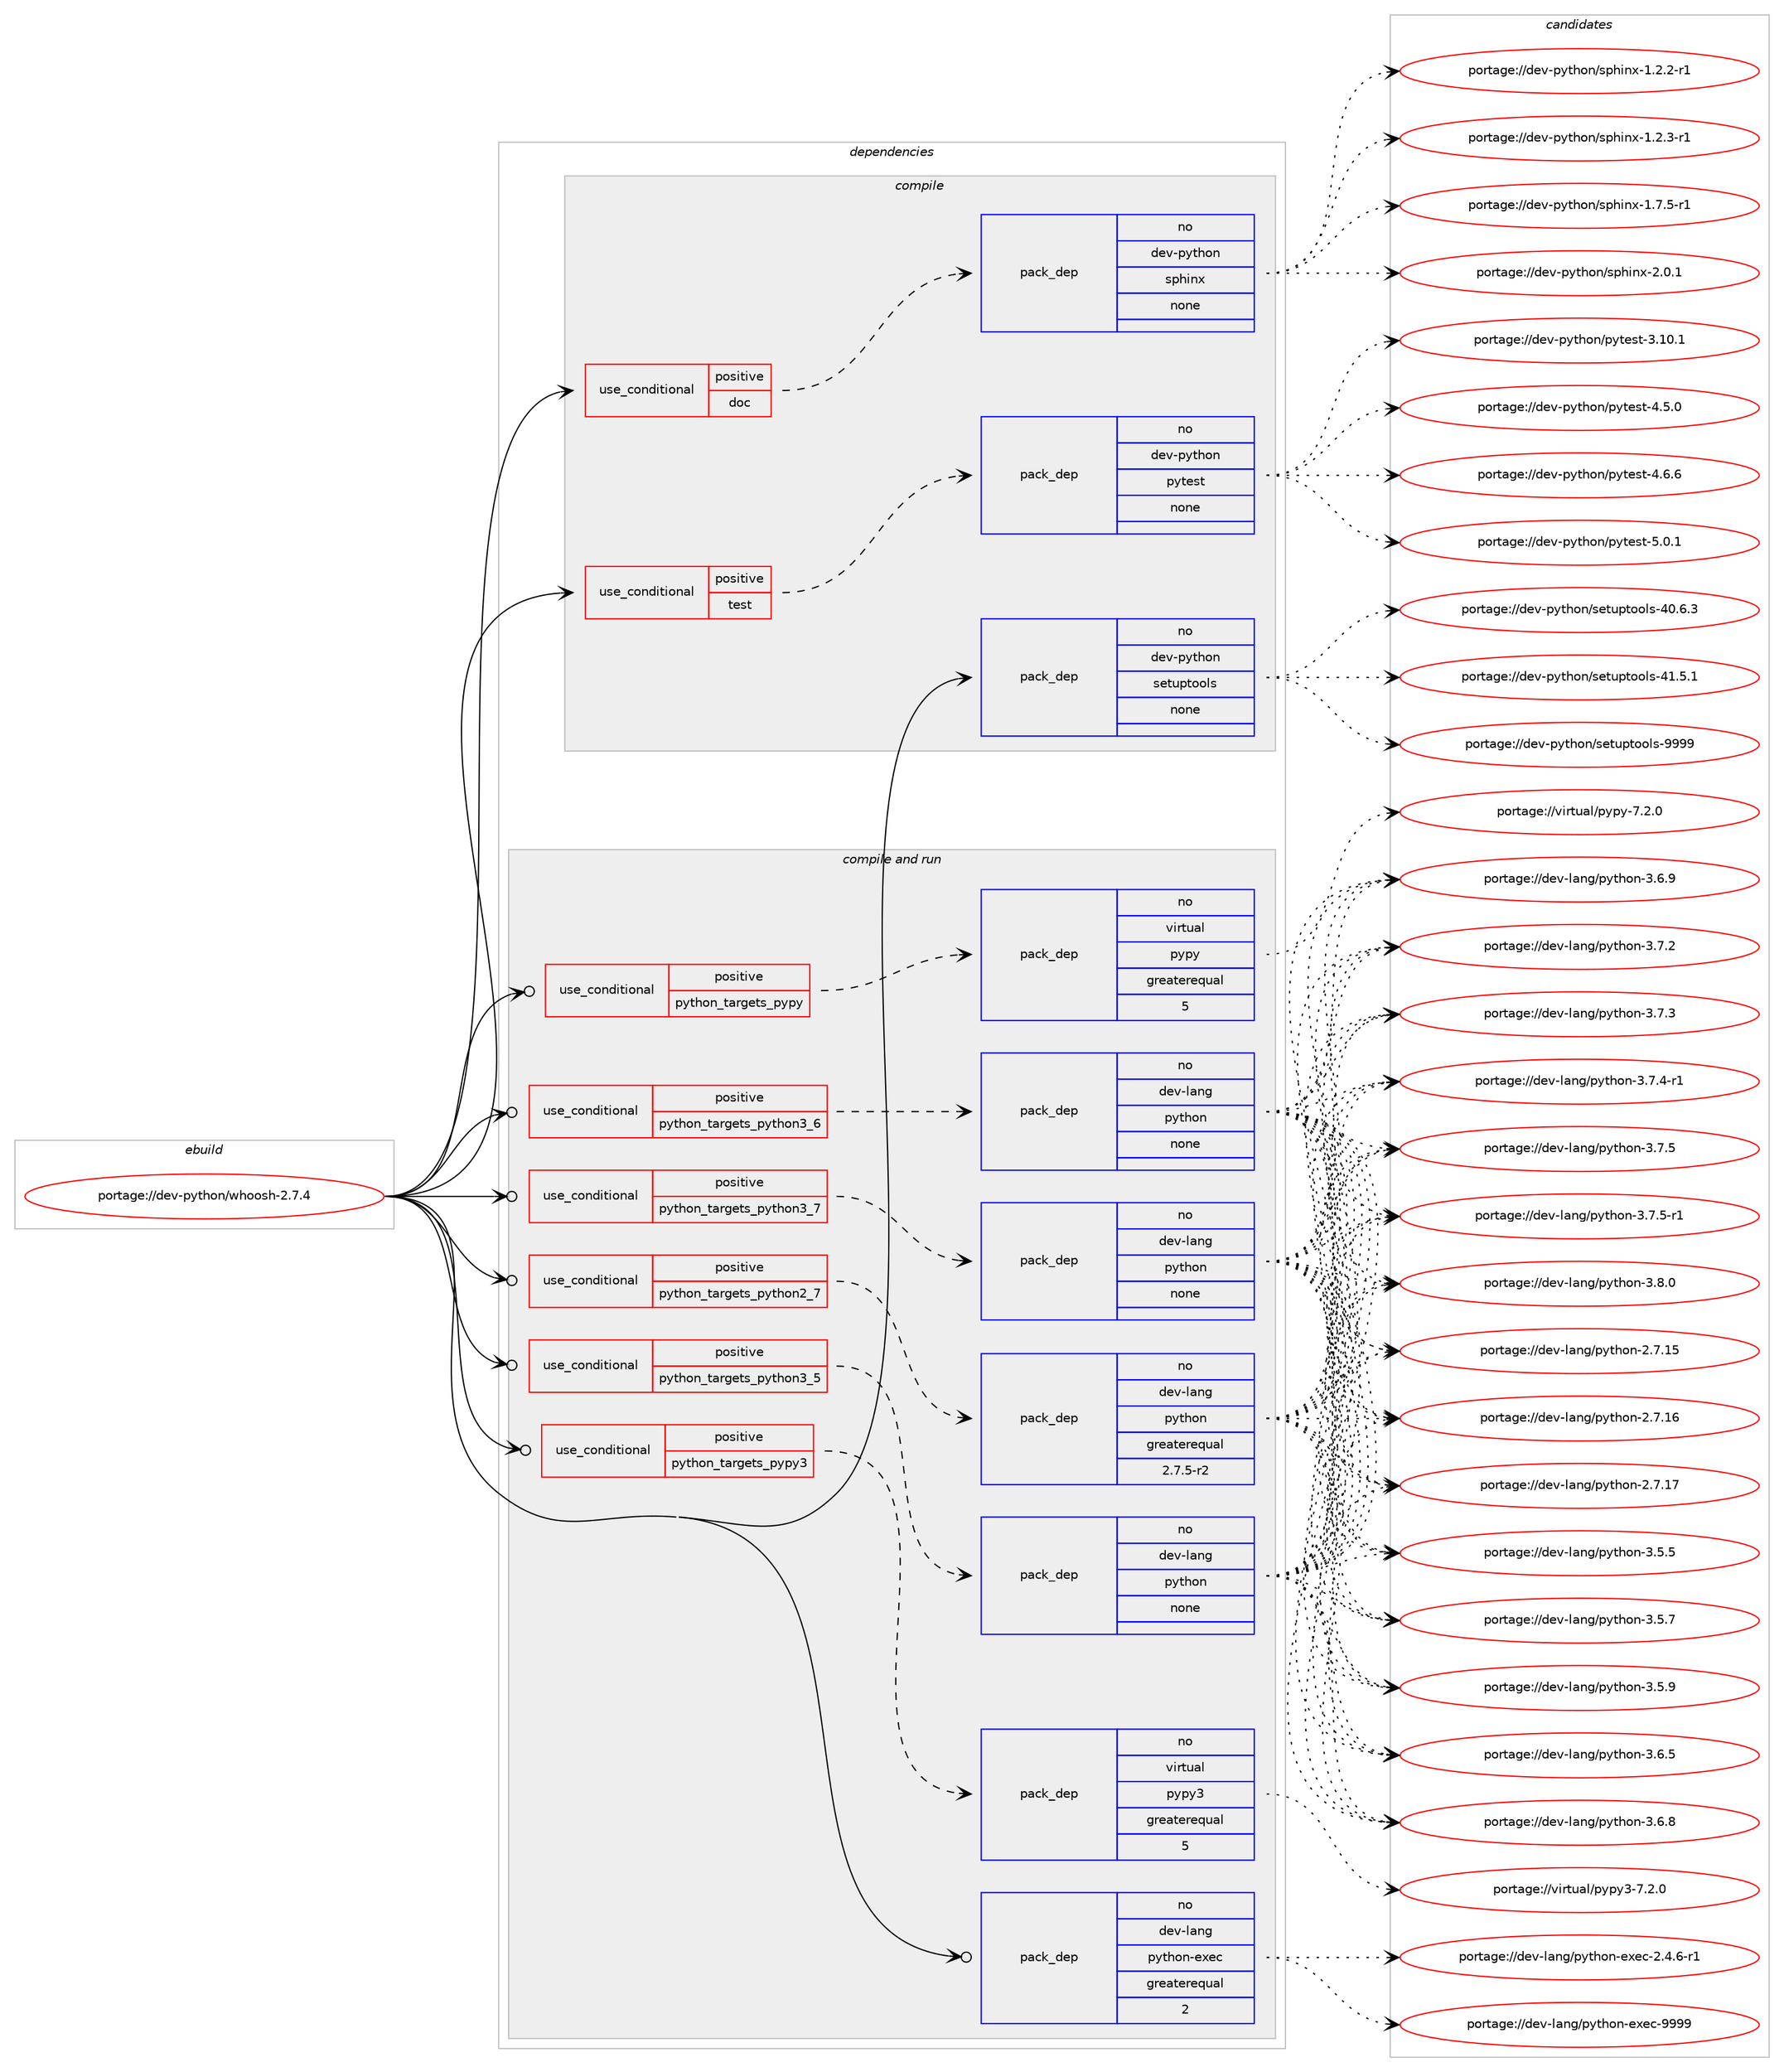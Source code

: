 digraph prolog {

# *************
# Graph options
# *************

newrank=true;
concentrate=true;
compound=true;
graph [rankdir=LR,fontname=Helvetica,fontsize=10,ranksep=1.5];#, ranksep=2.5, nodesep=0.2];
edge  [arrowhead=vee];
node  [fontname=Helvetica,fontsize=10];

# **********
# The ebuild
# **********

subgraph cluster_leftcol {
color=gray;
rank=same;
label=<<i>ebuild</i>>;
id [label="portage://dev-python/whoosh-2.7.4", color=red, width=4, href="../dev-python/whoosh-2.7.4.svg"];
}

# ****************
# The dependencies
# ****************

subgraph cluster_midcol {
color=gray;
label=<<i>dependencies</i>>;
subgraph cluster_compile {
fillcolor="#eeeeee";
style=filled;
label=<<i>compile</i>>;
subgraph cond40799 {
dependency179062 [label=<<TABLE BORDER="0" CELLBORDER="1" CELLSPACING="0" CELLPADDING="4"><TR><TD ROWSPAN="3" CELLPADDING="10">use_conditional</TD></TR><TR><TD>positive</TD></TR><TR><TD>doc</TD></TR></TABLE>>, shape=none, color=red];
subgraph pack134852 {
dependency179063 [label=<<TABLE BORDER="0" CELLBORDER="1" CELLSPACING="0" CELLPADDING="4" WIDTH="220"><TR><TD ROWSPAN="6" CELLPADDING="30">pack_dep</TD></TR><TR><TD WIDTH="110">no</TD></TR><TR><TD>dev-python</TD></TR><TR><TD>sphinx</TD></TR><TR><TD>none</TD></TR><TR><TD></TD></TR></TABLE>>, shape=none, color=blue];
}
dependency179062:e -> dependency179063:w [weight=20,style="dashed",arrowhead="vee"];
}
id:e -> dependency179062:w [weight=20,style="solid",arrowhead="vee"];
subgraph cond40800 {
dependency179064 [label=<<TABLE BORDER="0" CELLBORDER="1" CELLSPACING="0" CELLPADDING="4"><TR><TD ROWSPAN="3" CELLPADDING="10">use_conditional</TD></TR><TR><TD>positive</TD></TR><TR><TD>test</TD></TR></TABLE>>, shape=none, color=red];
subgraph pack134853 {
dependency179065 [label=<<TABLE BORDER="0" CELLBORDER="1" CELLSPACING="0" CELLPADDING="4" WIDTH="220"><TR><TD ROWSPAN="6" CELLPADDING="30">pack_dep</TD></TR><TR><TD WIDTH="110">no</TD></TR><TR><TD>dev-python</TD></TR><TR><TD>pytest</TD></TR><TR><TD>none</TD></TR><TR><TD></TD></TR></TABLE>>, shape=none, color=blue];
}
dependency179064:e -> dependency179065:w [weight=20,style="dashed",arrowhead="vee"];
}
id:e -> dependency179064:w [weight=20,style="solid",arrowhead="vee"];
subgraph pack134854 {
dependency179066 [label=<<TABLE BORDER="0" CELLBORDER="1" CELLSPACING="0" CELLPADDING="4" WIDTH="220"><TR><TD ROWSPAN="6" CELLPADDING="30">pack_dep</TD></TR><TR><TD WIDTH="110">no</TD></TR><TR><TD>dev-python</TD></TR><TR><TD>setuptools</TD></TR><TR><TD>none</TD></TR><TR><TD></TD></TR></TABLE>>, shape=none, color=blue];
}
id:e -> dependency179066:w [weight=20,style="solid",arrowhead="vee"];
}
subgraph cluster_compileandrun {
fillcolor="#eeeeee";
style=filled;
label=<<i>compile and run</i>>;
subgraph cond40801 {
dependency179067 [label=<<TABLE BORDER="0" CELLBORDER="1" CELLSPACING="0" CELLPADDING="4"><TR><TD ROWSPAN="3" CELLPADDING="10">use_conditional</TD></TR><TR><TD>positive</TD></TR><TR><TD>python_targets_pypy</TD></TR></TABLE>>, shape=none, color=red];
subgraph pack134855 {
dependency179068 [label=<<TABLE BORDER="0" CELLBORDER="1" CELLSPACING="0" CELLPADDING="4" WIDTH="220"><TR><TD ROWSPAN="6" CELLPADDING="30">pack_dep</TD></TR><TR><TD WIDTH="110">no</TD></TR><TR><TD>virtual</TD></TR><TR><TD>pypy</TD></TR><TR><TD>greaterequal</TD></TR><TR><TD>5</TD></TR></TABLE>>, shape=none, color=blue];
}
dependency179067:e -> dependency179068:w [weight=20,style="dashed",arrowhead="vee"];
}
id:e -> dependency179067:w [weight=20,style="solid",arrowhead="odotvee"];
subgraph cond40802 {
dependency179069 [label=<<TABLE BORDER="0" CELLBORDER="1" CELLSPACING="0" CELLPADDING="4"><TR><TD ROWSPAN="3" CELLPADDING="10">use_conditional</TD></TR><TR><TD>positive</TD></TR><TR><TD>python_targets_pypy3</TD></TR></TABLE>>, shape=none, color=red];
subgraph pack134856 {
dependency179070 [label=<<TABLE BORDER="0" CELLBORDER="1" CELLSPACING="0" CELLPADDING="4" WIDTH="220"><TR><TD ROWSPAN="6" CELLPADDING="30">pack_dep</TD></TR><TR><TD WIDTH="110">no</TD></TR><TR><TD>virtual</TD></TR><TR><TD>pypy3</TD></TR><TR><TD>greaterequal</TD></TR><TR><TD>5</TD></TR></TABLE>>, shape=none, color=blue];
}
dependency179069:e -> dependency179070:w [weight=20,style="dashed",arrowhead="vee"];
}
id:e -> dependency179069:w [weight=20,style="solid",arrowhead="odotvee"];
subgraph cond40803 {
dependency179071 [label=<<TABLE BORDER="0" CELLBORDER="1" CELLSPACING="0" CELLPADDING="4"><TR><TD ROWSPAN="3" CELLPADDING="10">use_conditional</TD></TR><TR><TD>positive</TD></TR><TR><TD>python_targets_python2_7</TD></TR></TABLE>>, shape=none, color=red];
subgraph pack134857 {
dependency179072 [label=<<TABLE BORDER="0" CELLBORDER="1" CELLSPACING="0" CELLPADDING="4" WIDTH="220"><TR><TD ROWSPAN="6" CELLPADDING="30">pack_dep</TD></TR><TR><TD WIDTH="110">no</TD></TR><TR><TD>dev-lang</TD></TR><TR><TD>python</TD></TR><TR><TD>greaterequal</TD></TR><TR><TD>2.7.5-r2</TD></TR></TABLE>>, shape=none, color=blue];
}
dependency179071:e -> dependency179072:w [weight=20,style="dashed",arrowhead="vee"];
}
id:e -> dependency179071:w [weight=20,style="solid",arrowhead="odotvee"];
subgraph cond40804 {
dependency179073 [label=<<TABLE BORDER="0" CELLBORDER="1" CELLSPACING="0" CELLPADDING="4"><TR><TD ROWSPAN="3" CELLPADDING="10">use_conditional</TD></TR><TR><TD>positive</TD></TR><TR><TD>python_targets_python3_5</TD></TR></TABLE>>, shape=none, color=red];
subgraph pack134858 {
dependency179074 [label=<<TABLE BORDER="0" CELLBORDER="1" CELLSPACING="0" CELLPADDING="4" WIDTH="220"><TR><TD ROWSPAN="6" CELLPADDING="30">pack_dep</TD></TR><TR><TD WIDTH="110">no</TD></TR><TR><TD>dev-lang</TD></TR><TR><TD>python</TD></TR><TR><TD>none</TD></TR><TR><TD></TD></TR></TABLE>>, shape=none, color=blue];
}
dependency179073:e -> dependency179074:w [weight=20,style="dashed",arrowhead="vee"];
}
id:e -> dependency179073:w [weight=20,style="solid",arrowhead="odotvee"];
subgraph cond40805 {
dependency179075 [label=<<TABLE BORDER="0" CELLBORDER="1" CELLSPACING="0" CELLPADDING="4"><TR><TD ROWSPAN="3" CELLPADDING="10">use_conditional</TD></TR><TR><TD>positive</TD></TR><TR><TD>python_targets_python3_6</TD></TR></TABLE>>, shape=none, color=red];
subgraph pack134859 {
dependency179076 [label=<<TABLE BORDER="0" CELLBORDER="1" CELLSPACING="0" CELLPADDING="4" WIDTH="220"><TR><TD ROWSPAN="6" CELLPADDING="30">pack_dep</TD></TR><TR><TD WIDTH="110">no</TD></TR><TR><TD>dev-lang</TD></TR><TR><TD>python</TD></TR><TR><TD>none</TD></TR><TR><TD></TD></TR></TABLE>>, shape=none, color=blue];
}
dependency179075:e -> dependency179076:w [weight=20,style="dashed",arrowhead="vee"];
}
id:e -> dependency179075:w [weight=20,style="solid",arrowhead="odotvee"];
subgraph cond40806 {
dependency179077 [label=<<TABLE BORDER="0" CELLBORDER="1" CELLSPACING="0" CELLPADDING="4"><TR><TD ROWSPAN="3" CELLPADDING="10">use_conditional</TD></TR><TR><TD>positive</TD></TR><TR><TD>python_targets_python3_7</TD></TR></TABLE>>, shape=none, color=red];
subgraph pack134860 {
dependency179078 [label=<<TABLE BORDER="0" CELLBORDER="1" CELLSPACING="0" CELLPADDING="4" WIDTH="220"><TR><TD ROWSPAN="6" CELLPADDING="30">pack_dep</TD></TR><TR><TD WIDTH="110">no</TD></TR><TR><TD>dev-lang</TD></TR><TR><TD>python</TD></TR><TR><TD>none</TD></TR><TR><TD></TD></TR></TABLE>>, shape=none, color=blue];
}
dependency179077:e -> dependency179078:w [weight=20,style="dashed",arrowhead="vee"];
}
id:e -> dependency179077:w [weight=20,style="solid",arrowhead="odotvee"];
subgraph pack134861 {
dependency179079 [label=<<TABLE BORDER="0" CELLBORDER="1" CELLSPACING="0" CELLPADDING="4" WIDTH="220"><TR><TD ROWSPAN="6" CELLPADDING="30">pack_dep</TD></TR><TR><TD WIDTH="110">no</TD></TR><TR><TD>dev-lang</TD></TR><TR><TD>python-exec</TD></TR><TR><TD>greaterequal</TD></TR><TR><TD>2</TD></TR></TABLE>>, shape=none, color=blue];
}
id:e -> dependency179079:w [weight=20,style="solid",arrowhead="odotvee"];
}
subgraph cluster_run {
fillcolor="#eeeeee";
style=filled;
label=<<i>run</i>>;
}
}

# **************
# The candidates
# **************

subgraph cluster_choices {
rank=same;
color=gray;
label=<<i>candidates</i>>;

subgraph choice134852 {
color=black;
nodesep=1;
choiceportage10010111845112121116104111110471151121041051101204549465046504511449 [label="portage://dev-python/sphinx-1.2.2-r1", color=red, width=4,href="../dev-python/sphinx-1.2.2-r1.svg"];
choiceportage10010111845112121116104111110471151121041051101204549465046514511449 [label="portage://dev-python/sphinx-1.2.3-r1", color=red, width=4,href="../dev-python/sphinx-1.2.3-r1.svg"];
choiceportage10010111845112121116104111110471151121041051101204549465546534511449 [label="portage://dev-python/sphinx-1.7.5-r1", color=red, width=4,href="../dev-python/sphinx-1.7.5-r1.svg"];
choiceportage1001011184511212111610411111047115112104105110120455046484649 [label="portage://dev-python/sphinx-2.0.1", color=red, width=4,href="../dev-python/sphinx-2.0.1.svg"];
dependency179063:e -> choiceportage10010111845112121116104111110471151121041051101204549465046504511449:w [style=dotted,weight="100"];
dependency179063:e -> choiceportage10010111845112121116104111110471151121041051101204549465046514511449:w [style=dotted,weight="100"];
dependency179063:e -> choiceportage10010111845112121116104111110471151121041051101204549465546534511449:w [style=dotted,weight="100"];
dependency179063:e -> choiceportage1001011184511212111610411111047115112104105110120455046484649:w [style=dotted,weight="100"];
}
subgraph choice134853 {
color=black;
nodesep=1;
choiceportage100101118451121211161041111104711212111610111511645514649484649 [label="portage://dev-python/pytest-3.10.1", color=red, width=4,href="../dev-python/pytest-3.10.1.svg"];
choiceportage1001011184511212111610411111047112121116101115116455246534648 [label="portage://dev-python/pytest-4.5.0", color=red, width=4,href="../dev-python/pytest-4.5.0.svg"];
choiceportage1001011184511212111610411111047112121116101115116455246544654 [label="portage://dev-python/pytest-4.6.6", color=red, width=4,href="../dev-python/pytest-4.6.6.svg"];
choiceportage1001011184511212111610411111047112121116101115116455346484649 [label="portage://dev-python/pytest-5.0.1", color=red, width=4,href="../dev-python/pytest-5.0.1.svg"];
dependency179065:e -> choiceportage100101118451121211161041111104711212111610111511645514649484649:w [style=dotted,weight="100"];
dependency179065:e -> choiceportage1001011184511212111610411111047112121116101115116455246534648:w [style=dotted,weight="100"];
dependency179065:e -> choiceportage1001011184511212111610411111047112121116101115116455246544654:w [style=dotted,weight="100"];
dependency179065:e -> choiceportage1001011184511212111610411111047112121116101115116455346484649:w [style=dotted,weight="100"];
}
subgraph choice134854 {
color=black;
nodesep=1;
choiceportage100101118451121211161041111104711510111611711211611111110811545524846544651 [label="portage://dev-python/setuptools-40.6.3", color=red, width=4,href="../dev-python/setuptools-40.6.3.svg"];
choiceportage100101118451121211161041111104711510111611711211611111110811545524946534649 [label="portage://dev-python/setuptools-41.5.1", color=red, width=4,href="../dev-python/setuptools-41.5.1.svg"];
choiceportage10010111845112121116104111110471151011161171121161111111081154557575757 [label="portage://dev-python/setuptools-9999", color=red, width=4,href="../dev-python/setuptools-9999.svg"];
dependency179066:e -> choiceportage100101118451121211161041111104711510111611711211611111110811545524846544651:w [style=dotted,weight="100"];
dependency179066:e -> choiceportage100101118451121211161041111104711510111611711211611111110811545524946534649:w [style=dotted,weight="100"];
dependency179066:e -> choiceportage10010111845112121116104111110471151011161171121161111111081154557575757:w [style=dotted,weight="100"];
}
subgraph choice134855 {
color=black;
nodesep=1;
choiceportage1181051141161179710847112121112121455546504648 [label="portage://virtual/pypy-7.2.0", color=red, width=4,href="../virtual/pypy-7.2.0.svg"];
dependency179068:e -> choiceportage1181051141161179710847112121112121455546504648:w [style=dotted,weight="100"];
}
subgraph choice134856 {
color=black;
nodesep=1;
choiceportage118105114116117971084711212111212151455546504648 [label="portage://virtual/pypy3-7.2.0", color=red, width=4,href="../virtual/pypy3-7.2.0.svg"];
dependency179070:e -> choiceportage118105114116117971084711212111212151455546504648:w [style=dotted,weight="100"];
}
subgraph choice134857 {
color=black;
nodesep=1;
choiceportage10010111845108971101034711212111610411111045504655464953 [label="portage://dev-lang/python-2.7.15", color=red, width=4,href="../dev-lang/python-2.7.15.svg"];
choiceportage10010111845108971101034711212111610411111045504655464954 [label="portage://dev-lang/python-2.7.16", color=red, width=4,href="../dev-lang/python-2.7.16.svg"];
choiceportage10010111845108971101034711212111610411111045504655464955 [label="portage://dev-lang/python-2.7.17", color=red, width=4,href="../dev-lang/python-2.7.17.svg"];
choiceportage100101118451089711010347112121116104111110455146534653 [label="portage://dev-lang/python-3.5.5", color=red, width=4,href="../dev-lang/python-3.5.5.svg"];
choiceportage100101118451089711010347112121116104111110455146534655 [label="portage://dev-lang/python-3.5.7", color=red, width=4,href="../dev-lang/python-3.5.7.svg"];
choiceportage100101118451089711010347112121116104111110455146534657 [label="portage://dev-lang/python-3.5.9", color=red, width=4,href="../dev-lang/python-3.5.9.svg"];
choiceportage100101118451089711010347112121116104111110455146544653 [label="portage://dev-lang/python-3.6.5", color=red, width=4,href="../dev-lang/python-3.6.5.svg"];
choiceportage100101118451089711010347112121116104111110455146544656 [label="portage://dev-lang/python-3.6.8", color=red, width=4,href="../dev-lang/python-3.6.8.svg"];
choiceportage100101118451089711010347112121116104111110455146544657 [label="portage://dev-lang/python-3.6.9", color=red, width=4,href="../dev-lang/python-3.6.9.svg"];
choiceportage100101118451089711010347112121116104111110455146554650 [label="portage://dev-lang/python-3.7.2", color=red, width=4,href="../dev-lang/python-3.7.2.svg"];
choiceportage100101118451089711010347112121116104111110455146554651 [label="portage://dev-lang/python-3.7.3", color=red, width=4,href="../dev-lang/python-3.7.3.svg"];
choiceportage1001011184510897110103471121211161041111104551465546524511449 [label="portage://dev-lang/python-3.7.4-r1", color=red, width=4,href="../dev-lang/python-3.7.4-r1.svg"];
choiceportage100101118451089711010347112121116104111110455146554653 [label="portage://dev-lang/python-3.7.5", color=red, width=4,href="../dev-lang/python-3.7.5.svg"];
choiceportage1001011184510897110103471121211161041111104551465546534511449 [label="portage://dev-lang/python-3.7.5-r1", color=red, width=4,href="../dev-lang/python-3.7.5-r1.svg"];
choiceportage100101118451089711010347112121116104111110455146564648 [label="portage://dev-lang/python-3.8.0", color=red, width=4,href="../dev-lang/python-3.8.0.svg"];
dependency179072:e -> choiceportage10010111845108971101034711212111610411111045504655464953:w [style=dotted,weight="100"];
dependency179072:e -> choiceportage10010111845108971101034711212111610411111045504655464954:w [style=dotted,weight="100"];
dependency179072:e -> choiceportage10010111845108971101034711212111610411111045504655464955:w [style=dotted,weight="100"];
dependency179072:e -> choiceportage100101118451089711010347112121116104111110455146534653:w [style=dotted,weight="100"];
dependency179072:e -> choiceportage100101118451089711010347112121116104111110455146534655:w [style=dotted,weight="100"];
dependency179072:e -> choiceportage100101118451089711010347112121116104111110455146534657:w [style=dotted,weight="100"];
dependency179072:e -> choiceportage100101118451089711010347112121116104111110455146544653:w [style=dotted,weight="100"];
dependency179072:e -> choiceportage100101118451089711010347112121116104111110455146544656:w [style=dotted,weight="100"];
dependency179072:e -> choiceportage100101118451089711010347112121116104111110455146544657:w [style=dotted,weight="100"];
dependency179072:e -> choiceportage100101118451089711010347112121116104111110455146554650:w [style=dotted,weight="100"];
dependency179072:e -> choiceportage100101118451089711010347112121116104111110455146554651:w [style=dotted,weight="100"];
dependency179072:e -> choiceportage1001011184510897110103471121211161041111104551465546524511449:w [style=dotted,weight="100"];
dependency179072:e -> choiceportage100101118451089711010347112121116104111110455146554653:w [style=dotted,weight="100"];
dependency179072:e -> choiceportage1001011184510897110103471121211161041111104551465546534511449:w [style=dotted,weight="100"];
dependency179072:e -> choiceportage100101118451089711010347112121116104111110455146564648:w [style=dotted,weight="100"];
}
subgraph choice134858 {
color=black;
nodesep=1;
choiceportage10010111845108971101034711212111610411111045504655464953 [label="portage://dev-lang/python-2.7.15", color=red, width=4,href="../dev-lang/python-2.7.15.svg"];
choiceportage10010111845108971101034711212111610411111045504655464954 [label="portage://dev-lang/python-2.7.16", color=red, width=4,href="../dev-lang/python-2.7.16.svg"];
choiceportage10010111845108971101034711212111610411111045504655464955 [label="portage://dev-lang/python-2.7.17", color=red, width=4,href="../dev-lang/python-2.7.17.svg"];
choiceportage100101118451089711010347112121116104111110455146534653 [label="portage://dev-lang/python-3.5.5", color=red, width=4,href="../dev-lang/python-3.5.5.svg"];
choiceportage100101118451089711010347112121116104111110455146534655 [label="portage://dev-lang/python-3.5.7", color=red, width=4,href="../dev-lang/python-3.5.7.svg"];
choiceportage100101118451089711010347112121116104111110455146534657 [label="portage://dev-lang/python-3.5.9", color=red, width=4,href="../dev-lang/python-3.5.9.svg"];
choiceportage100101118451089711010347112121116104111110455146544653 [label="portage://dev-lang/python-3.6.5", color=red, width=4,href="../dev-lang/python-3.6.5.svg"];
choiceportage100101118451089711010347112121116104111110455146544656 [label="portage://dev-lang/python-3.6.8", color=red, width=4,href="../dev-lang/python-3.6.8.svg"];
choiceportage100101118451089711010347112121116104111110455146544657 [label="portage://dev-lang/python-3.6.9", color=red, width=4,href="../dev-lang/python-3.6.9.svg"];
choiceportage100101118451089711010347112121116104111110455146554650 [label="portage://dev-lang/python-3.7.2", color=red, width=4,href="../dev-lang/python-3.7.2.svg"];
choiceportage100101118451089711010347112121116104111110455146554651 [label="portage://dev-lang/python-3.7.3", color=red, width=4,href="../dev-lang/python-3.7.3.svg"];
choiceportage1001011184510897110103471121211161041111104551465546524511449 [label="portage://dev-lang/python-3.7.4-r1", color=red, width=4,href="../dev-lang/python-3.7.4-r1.svg"];
choiceportage100101118451089711010347112121116104111110455146554653 [label="portage://dev-lang/python-3.7.5", color=red, width=4,href="../dev-lang/python-3.7.5.svg"];
choiceportage1001011184510897110103471121211161041111104551465546534511449 [label="portage://dev-lang/python-3.7.5-r1", color=red, width=4,href="../dev-lang/python-3.7.5-r1.svg"];
choiceportage100101118451089711010347112121116104111110455146564648 [label="portage://dev-lang/python-3.8.0", color=red, width=4,href="../dev-lang/python-3.8.0.svg"];
dependency179074:e -> choiceportage10010111845108971101034711212111610411111045504655464953:w [style=dotted,weight="100"];
dependency179074:e -> choiceportage10010111845108971101034711212111610411111045504655464954:w [style=dotted,weight="100"];
dependency179074:e -> choiceportage10010111845108971101034711212111610411111045504655464955:w [style=dotted,weight="100"];
dependency179074:e -> choiceportage100101118451089711010347112121116104111110455146534653:w [style=dotted,weight="100"];
dependency179074:e -> choiceportage100101118451089711010347112121116104111110455146534655:w [style=dotted,weight="100"];
dependency179074:e -> choiceportage100101118451089711010347112121116104111110455146534657:w [style=dotted,weight="100"];
dependency179074:e -> choiceportage100101118451089711010347112121116104111110455146544653:w [style=dotted,weight="100"];
dependency179074:e -> choiceportage100101118451089711010347112121116104111110455146544656:w [style=dotted,weight="100"];
dependency179074:e -> choiceportage100101118451089711010347112121116104111110455146544657:w [style=dotted,weight="100"];
dependency179074:e -> choiceportage100101118451089711010347112121116104111110455146554650:w [style=dotted,weight="100"];
dependency179074:e -> choiceportage100101118451089711010347112121116104111110455146554651:w [style=dotted,weight="100"];
dependency179074:e -> choiceportage1001011184510897110103471121211161041111104551465546524511449:w [style=dotted,weight="100"];
dependency179074:e -> choiceportage100101118451089711010347112121116104111110455146554653:w [style=dotted,weight="100"];
dependency179074:e -> choiceportage1001011184510897110103471121211161041111104551465546534511449:w [style=dotted,weight="100"];
dependency179074:e -> choiceportage100101118451089711010347112121116104111110455146564648:w [style=dotted,weight="100"];
}
subgraph choice134859 {
color=black;
nodesep=1;
choiceportage10010111845108971101034711212111610411111045504655464953 [label="portage://dev-lang/python-2.7.15", color=red, width=4,href="../dev-lang/python-2.7.15.svg"];
choiceportage10010111845108971101034711212111610411111045504655464954 [label="portage://dev-lang/python-2.7.16", color=red, width=4,href="../dev-lang/python-2.7.16.svg"];
choiceportage10010111845108971101034711212111610411111045504655464955 [label="portage://dev-lang/python-2.7.17", color=red, width=4,href="../dev-lang/python-2.7.17.svg"];
choiceportage100101118451089711010347112121116104111110455146534653 [label="portage://dev-lang/python-3.5.5", color=red, width=4,href="../dev-lang/python-3.5.5.svg"];
choiceportage100101118451089711010347112121116104111110455146534655 [label="portage://dev-lang/python-3.5.7", color=red, width=4,href="../dev-lang/python-3.5.7.svg"];
choiceportage100101118451089711010347112121116104111110455146534657 [label="portage://dev-lang/python-3.5.9", color=red, width=4,href="../dev-lang/python-3.5.9.svg"];
choiceportage100101118451089711010347112121116104111110455146544653 [label="portage://dev-lang/python-3.6.5", color=red, width=4,href="../dev-lang/python-3.6.5.svg"];
choiceportage100101118451089711010347112121116104111110455146544656 [label="portage://dev-lang/python-3.6.8", color=red, width=4,href="../dev-lang/python-3.6.8.svg"];
choiceportage100101118451089711010347112121116104111110455146544657 [label="portage://dev-lang/python-3.6.9", color=red, width=4,href="../dev-lang/python-3.6.9.svg"];
choiceportage100101118451089711010347112121116104111110455146554650 [label="portage://dev-lang/python-3.7.2", color=red, width=4,href="../dev-lang/python-3.7.2.svg"];
choiceportage100101118451089711010347112121116104111110455146554651 [label="portage://dev-lang/python-3.7.3", color=red, width=4,href="../dev-lang/python-3.7.3.svg"];
choiceportage1001011184510897110103471121211161041111104551465546524511449 [label="portage://dev-lang/python-3.7.4-r1", color=red, width=4,href="../dev-lang/python-3.7.4-r1.svg"];
choiceportage100101118451089711010347112121116104111110455146554653 [label="portage://dev-lang/python-3.7.5", color=red, width=4,href="../dev-lang/python-3.7.5.svg"];
choiceportage1001011184510897110103471121211161041111104551465546534511449 [label="portage://dev-lang/python-3.7.5-r1", color=red, width=4,href="../dev-lang/python-3.7.5-r1.svg"];
choiceportage100101118451089711010347112121116104111110455146564648 [label="portage://dev-lang/python-3.8.0", color=red, width=4,href="../dev-lang/python-3.8.0.svg"];
dependency179076:e -> choiceportage10010111845108971101034711212111610411111045504655464953:w [style=dotted,weight="100"];
dependency179076:e -> choiceportage10010111845108971101034711212111610411111045504655464954:w [style=dotted,weight="100"];
dependency179076:e -> choiceportage10010111845108971101034711212111610411111045504655464955:w [style=dotted,weight="100"];
dependency179076:e -> choiceportage100101118451089711010347112121116104111110455146534653:w [style=dotted,weight="100"];
dependency179076:e -> choiceportage100101118451089711010347112121116104111110455146534655:w [style=dotted,weight="100"];
dependency179076:e -> choiceportage100101118451089711010347112121116104111110455146534657:w [style=dotted,weight="100"];
dependency179076:e -> choiceportage100101118451089711010347112121116104111110455146544653:w [style=dotted,weight="100"];
dependency179076:e -> choiceportage100101118451089711010347112121116104111110455146544656:w [style=dotted,weight="100"];
dependency179076:e -> choiceportage100101118451089711010347112121116104111110455146544657:w [style=dotted,weight="100"];
dependency179076:e -> choiceportage100101118451089711010347112121116104111110455146554650:w [style=dotted,weight="100"];
dependency179076:e -> choiceportage100101118451089711010347112121116104111110455146554651:w [style=dotted,weight="100"];
dependency179076:e -> choiceportage1001011184510897110103471121211161041111104551465546524511449:w [style=dotted,weight="100"];
dependency179076:e -> choiceportage100101118451089711010347112121116104111110455146554653:w [style=dotted,weight="100"];
dependency179076:e -> choiceportage1001011184510897110103471121211161041111104551465546534511449:w [style=dotted,weight="100"];
dependency179076:e -> choiceportage100101118451089711010347112121116104111110455146564648:w [style=dotted,weight="100"];
}
subgraph choice134860 {
color=black;
nodesep=1;
choiceportage10010111845108971101034711212111610411111045504655464953 [label="portage://dev-lang/python-2.7.15", color=red, width=4,href="../dev-lang/python-2.7.15.svg"];
choiceportage10010111845108971101034711212111610411111045504655464954 [label="portage://dev-lang/python-2.7.16", color=red, width=4,href="../dev-lang/python-2.7.16.svg"];
choiceportage10010111845108971101034711212111610411111045504655464955 [label="portage://dev-lang/python-2.7.17", color=red, width=4,href="../dev-lang/python-2.7.17.svg"];
choiceportage100101118451089711010347112121116104111110455146534653 [label="portage://dev-lang/python-3.5.5", color=red, width=4,href="../dev-lang/python-3.5.5.svg"];
choiceportage100101118451089711010347112121116104111110455146534655 [label="portage://dev-lang/python-3.5.7", color=red, width=4,href="../dev-lang/python-3.5.7.svg"];
choiceportage100101118451089711010347112121116104111110455146534657 [label="portage://dev-lang/python-3.5.9", color=red, width=4,href="../dev-lang/python-3.5.9.svg"];
choiceportage100101118451089711010347112121116104111110455146544653 [label="portage://dev-lang/python-3.6.5", color=red, width=4,href="../dev-lang/python-3.6.5.svg"];
choiceportage100101118451089711010347112121116104111110455146544656 [label="portage://dev-lang/python-3.6.8", color=red, width=4,href="../dev-lang/python-3.6.8.svg"];
choiceportage100101118451089711010347112121116104111110455146544657 [label="portage://dev-lang/python-3.6.9", color=red, width=4,href="../dev-lang/python-3.6.9.svg"];
choiceportage100101118451089711010347112121116104111110455146554650 [label="portage://dev-lang/python-3.7.2", color=red, width=4,href="../dev-lang/python-3.7.2.svg"];
choiceportage100101118451089711010347112121116104111110455146554651 [label="portage://dev-lang/python-3.7.3", color=red, width=4,href="../dev-lang/python-3.7.3.svg"];
choiceportage1001011184510897110103471121211161041111104551465546524511449 [label="portage://dev-lang/python-3.7.4-r1", color=red, width=4,href="../dev-lang/python-3.7.4-r1.svg"];
choiceportage100101118451089711010347112121116104111110455146554653 [label="portage://dev-lang/python-3.7.5", color=red, width=4,href="../dev-lang/python-3.7.5.svg"];
choiceportage1001011184510897110103471121211161041111104551465546534511449 [label="portage://dev-lang/python-3.7.5-r1", color=red, width=4,href="../dev-lang/python-3.7.5-r1.svg"];
choiceportage100101118451089711010347112121116104111110455146564648 [label="portage://dev-lang/python-3.8.0", color=red, width=4,href="../dev-lang/python-3.8.0.svg"];
dependency179078:e -> choiceportage10010111845108971101034711212111610411111045504655464953:w [style=dotted,weight="100"];
dependency179078:e -> choiceportage10010111845108971101034711212111610411111045504655464954:w [style=dotted,weight="100"];
dependency179078:e -> choiceportage10010111845108971101034711212111610411111045504655464955:w [style=dotted,weight="100"];
dependency179078:e -> choiceportage100101118451089711010347112121116104111110455146534653:w [style=dotted,weight="100"];
dependency179078:e -> choiceportage100101118451089711010347112121116104111110455146534655:w [style=dotted,weight="100"];
dependency179078:e -> choiceportage100101118451089711010347112121116104111110455146534657:w [style=dotted,weight="100"];
dependency179078:e -> choiceportage100101118451089711010347112121116104111110455146544653:w [style=dotted,weight="100"];
dependency179078:e -> choiceportage100101118451089711010347112121116104111110455146544656:w [style=dotted,weight="100"];
dependency179078:e -> choiceportage100101118451089711010347112121116104111110455146544657:w [style=dotted,weight="100"];
dependency179078:e -> choiceportage100101118451089711010347112121116104111110455146554650:w [style=dotted,weight="100"];
dependency179078:e -> choiceportage100101118451089711010347112121116104111110455146554651:w [style=dotted,weight="100"];
dependency179078:e -> choiceportage1001011184510897110103471121211161041111104551465546524511449:w [style=dotted,weight="100"];
dependency179078:e -> choiceportage100101118451089711010347112121116104111110455146554653:w [style=dotted,weight="100"];
dependency179078:e -> choiceportage1001011184510897110103471121211161041111104551465546534511449:w [style=dotted,weight="100"];
dependency179078:e -> choiceportage100101118451089711010347112121116104111110455146564648:w [style=dotted,weight="100"];
}
subgraph choice134861 {
color=black;
nodesep=1;
choiceportage10010111845108971101034711212111610411111045101120101994550465246544511449 [label="portage://dev-lang/python-exec-2.4.6-r1", color=red, width=4,href="../dev-lang/python-exec-2.4.6-r1.svg"];
choiceportage10010111845108971101034711212111610411111045101120101994557575757 [label="portage://dev-lang/python-exec-9999", color=red, width=4,href="../dev-lang/python-exec-9999.svg"];
dependency179079:e -> choiceportage10010111845108971101034711212111610411111045101120101994550465246544511449:w [style=dotted,weight="100"];
dependency179079:e -> choiceportage10010111845108971101034711212111610411111045101120101994557575757:w [style=dotted,weight="100"];
}
}

}
